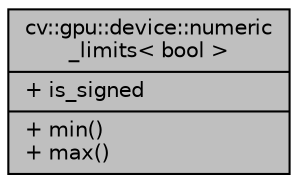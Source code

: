 digraph "cv::gpu::device::numeric_limits&lt; bool &gt;"
{
 // LATEX_PDF_SIZE
  edge [fontname="Helvetica",fontsize="10",labelfontname="Helvetica",labelfontsize="10"];
  node [fontname="Helvetica",fontsize="10",shape=record];
  Node1 [label="{cv::gpu::device::numeric\l_limits\< bool \>\n|+ is_signed\l|+ min()\l+ max()\l}",height=0.2,width=0.4,color="black", fillcolor="grey75", style="filled", fontcolor="black",tooltip=" "];
}
